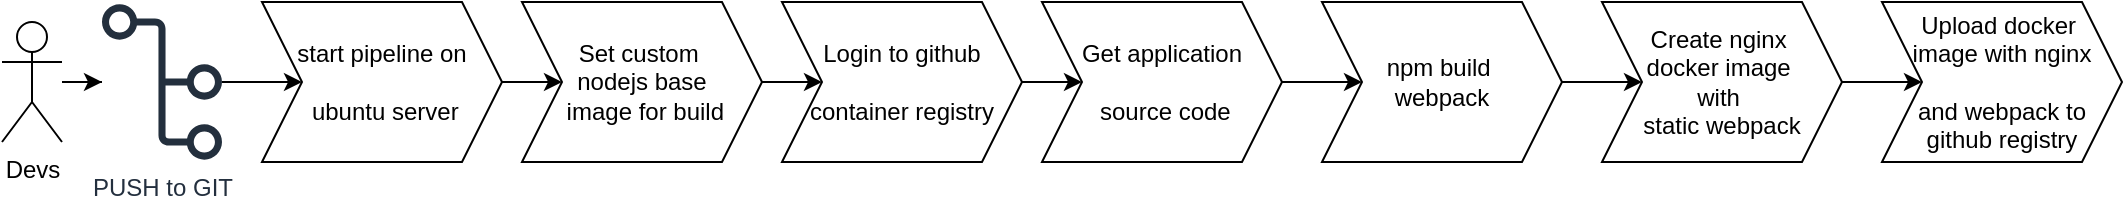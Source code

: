 <mxfile version="24.7.17">
  <diagram name="Page-1" id="PVzPb5Cub9S_jxkKNwRJ">
    <mxGraphModel dx="1114" dy="767" grid="1" gridSize="10" guides="1" tooltips="1" connect="1" arrows="1" fold="1" page="1" pageScale="1" pageWidth="850" pageHeight="1100" math="0" shadow="0">
      <root>
        <mxCell id="0" />
        <mxCell id="1" parent="0" />
        <mxCell id="7WWaJ6DqWUZIF_lU6RgC-3" style="edgeStyle=orthogonalEdgeStyle;rounded=0;orthogonalLoop=1;jettySize=auto;html=1;" parent="1" source="7WWaJ6DqWUZIF_lU6RgC-1" target="7WWaJ6DqWUZIF_lU6RgC-2" edge="1">
          <mxGeometry relative="1" as="geometry" />
        </mxCell>
        <mxCell id="7WWaJ6DqWUZIF_lU6RgC-1" value="Devs" style="shape=umlActor;verticalLabelPosition=bottom;verticalAlign=top;html=1;outlineConnect=0;" parent="1" vertex="1">
          <mxGeometry x="40" y="370" width="30" height="60" as="geometry" />
        </mxCell>
        <mxCell id="7WWaJ6DqWUZIF_lU6RgC-6" style="edgeStyle=orthogonalEdgeStyle;rounded=0;orthogonalLoop=1;jettySize=auto;html=1;entryX=0;entryY=0.5;entryDx=0;entryDy=0;" parent="1" source="7WWaJ6DqWUZIF_lU6RgC-2" target="7WWaJ6DqWUZIF_lU6RgC-5" edge="1">
          <mxGeometry relative="1" as="geometry" />
        </mxCell>
        <mxCell id="7WWaJ6DqWUZIF_lU6RgC-2" value="PUSH to GIT" style="sketch=0;outlineConnect=0;fontColor=#232F3E;gradientColor=none;fillColor=#232F3D;strokeColor=none;dashed=0;verticalLabelPosition=bottom;verticalAlign=top;align=center;html=1;fontSize=12;fontStyle=0;aspect=fixed;pointerEvents=1;shape=mxgraph.aws4.git_repository;" parent="1" vertex="1">
          <mxGeometry x="90" y="361" width="60" height="78" as="geometry" />
        </mxCell>
        <mxCell id="7WWaJ6DqWUZIF_lU6RgC-10" style="edgeStyle=orthogonalEdgeStyle;rounded=0;orthogonalLoop=1;jettySize=auto;html=1;entryX=0;entryY=0.5;entryDx=0;entryDy=0;" parent="1" source="7WWaJ6DqWUZIF_lU6RgC-5" target="7WWaJ6DqWUZIF_lU6RgC-9" edge="1">
          <mxGeometry relative="1" as="geometry" />
        </mxCell>
        <mxCell id="7WWaJ6DqWUZIF_lU6RgC-5" value="start pipeline on&lt;div&gt;&lt;br&gt;&lt;/div&gt;&lt;div&gt;&lt;span style=&quot;background-color: initial;&quot;&gt;&amp;nbsp;ubuntu server&lt;/span&gt;&lt;br&gt;&lt;/div&gt;" style="shape=step;perimeter=stepPerimeter;whiteSpace=wrap;html=1;fixedSize=1;" parent="1" vertex="1">
          <mxGeometry x="170" y="360" width="120" height="80" as="geometry" />
        </mxCell>
        <mxCell id="7WWaJ6DqWUZIF_lU6RgC-12" style="edgeStyle=orthogonalEdgeStyle;rounded=0;orthogonalLoop=1;jettySize=auto;html=1;entryX=0;entryY=0.5;entryDx=0;entryDy=0;" parent="1" source="7WWaJ6DqWUZIF_lU6RgC-9" target="7WWaJ6DqWUZIF_lU6RgC-11" edge="1">
          <mxGeometry relative="1" as="geometry" />
        </mxCell>
        <mxCell id="7WWaJ6DqWUZIF_lU6RgC-9" value="Set custom&amp;nbsp;&lt;div&gt;nodejs base&lt;div&gt;&amp;nbsp;image for build&lt;/div&gt;&lt;/div&gt;" style="shape=step;perimeter=stepPerimeter;whiteSpace=wrap;html=1;fixedSize=1;" parent="1" vertex="1">
          <mxGeometry x="300" y="360" width="120" height="80" as="geometry" />
        </mxCell>
        <mxCell id="7WWaJ6DqWUZIF_lU6RgC-14" style="edgeStyle=orthogonalEdgeStyle;rounded=0;orthogonalLoop=1;jettySize=auto;html=1;" parent="1" source="7WWaJ6DqWUZIF_lU6RgC-11" target="7WWaJ6DqWUZIF_lU6RgC-13" edge="1">
          <mxGeometry relative="1" as="geometry" />
        </mxCell>
        <mxCell id="7WWaJ6DqWUZIF_lU6RgC-11" value="Login to github&lt;div&gt;&lt;br&gt;&lt;/div&gt;&lt;div&gt;container registry&lt;/div&gt;" style="shape=step;perimeter=stepPerimeter;whiteSpace=wrap;html=1;fixedSize=1;" parent="1" vertex="1">
          <mxGeometry x="430" y="360" width="120" height="80" as="geometry" />
        </mxCell>
        <mxCell id="7WWaJ6DqWUZIF_lU6RgC-16" style="edgeStyle=orthogonalEdgeStyle;rounded=0;orthogonalLoop=1;jettySize=auto;html=1;" parent="1" source="7WWaJ6DqWUZIF_lU6RgC-13" target="7WWaJ6DqWUZIF_lU6RgC-15" edge="1">
          <mxGeometry relative="1" as="geometry" />
        </mxCell>
        <mxCell id="7WWaJ6DqWUZIF_lU6RgC-13" value="Get application&lt;div&gt;&lt;br&gt;&lt;/div&gt;&lt;div&gt;&amp;nbsp;source code&lt;/div&gt;" style="shape=step;perimeter=stepPerimeter;whiteSpace=wrap;html=1;fixedSize=1;" parent="1" vertex="1">
          <mxGeometry x="560" y="360" width="120" height="80" as="geometry" />
        </mxCell>
        <mxCell id="7WWaJ6DqWUZIF_lU6RgC-18" style="edgeStyle=orthogonalEdgeStyle;rounded=0;orthogonalLoop=1;jettySize=auto;html=1;" parent="1" source="7WWaJ6DqWUZIF_lU6RgC-15" target="7WWaJ6DqWUZIF_lU6RgC-17" edge="1">
          <mxGeometry relative="1" as="geometry" />
        </mxCell>
        <mxCell id="7WWaJ6DqWUZIF_lU6RgC-15" value="&lt;div&gt;npm build&lt;span style=&quot;background-color: initial;&quot;&gt;&amp;nbsp;&lt;/span&gt;&lt;/div&gt;&lt;div&gt;webpack&lt;/div&gt;" style="shape=step;perimeter=stepPerimeter;whiteSpace=wrap;html=1;fixedSize=1;" parent="1" vertex="1">
          <mxGeometry x="700" y="360" width="120" height="80" as="geometry" />
        </mxCell>
        <mxCell id="7WWaJ6DqWUZIF_lU6RgC-20" style="edgeStyle=orthogonalEdgeStyle;rounded=0;orthogonalLoop=1;jettySize=auto;html=1;entryX=0;entryY=0.5;entryDx=0;entryDy=0;" parent="1" source="7WWaJ6DqWUZIF_lU6RgC-17" target="7WWaJ6DqWUZIF_lU6RgC-19" edge="1">
          <mxGeometry relative="1" as="geometry" />
        </mxCell>
        <mxCell id="7WWaJ6DqWUZIF_lU6RgC-17" value="Create nginx&amp;nbsp;&lt;div&gt;docker&amp;nbsp;&lt;span style=&quot;background-color: initial;&quot;&gt;image&amp;nbsp;&lt;/span&gt;&lt;/div&gt;&lt;div&gt;&lt;span style=&quot;background-color: initial;&quot;&gt;with&amp;nbsp;&lt;/span&gt;&lt;div&gt;static webpack&lt;/div&gt;&lt;/div&gt;" style="shape=step;perimeter=stepPerimeter;whiteSpace=wrap;html=1;fixedSize=1;" parent="1" vertex="1">
          <mxGeometry x="840" y="360" width="120" height="80" as="geometry" />
        </mxCell>
        <mxCell id="7WWaJ6DqWUZIF_lU6RgC-19" value="Upload docker&amp;nbsp;&lt;div&gt;image with&amp;nbsp;&lt;span style=&quot;background-color: initial;&quot;&gt;nginx&lt;/span&gt;&lt;/div&gt;&lt;div&gt;&lt;span style=&quot;background-color: initial;&quot;&gt;&lt;br&gt;&lt;/span&gt;&lt;/div&gt;&lt;div&gt;&lt;span style=&quot;background-color: initial;&quot;&gt;&amp;nbsp;and webpack to&amp;nbsp;&lt;/span&gt;&lt;/div&gt;&lt;div&gt;&lt;div&gt;github registry&lt;/div&gt;&lt;/div&gt;" style="shape=step;perimeter=stepPerimeter;whiteSpace=wrap;html=1;fixedSize=1;" parent="1" vertex="1">
          <mxGeometry x="980" y="360" width="120" height="80" as="geometry" />
        </mxCell>
      </root>
    </mxGraphModel>
  </diagram>
</mxfile>
